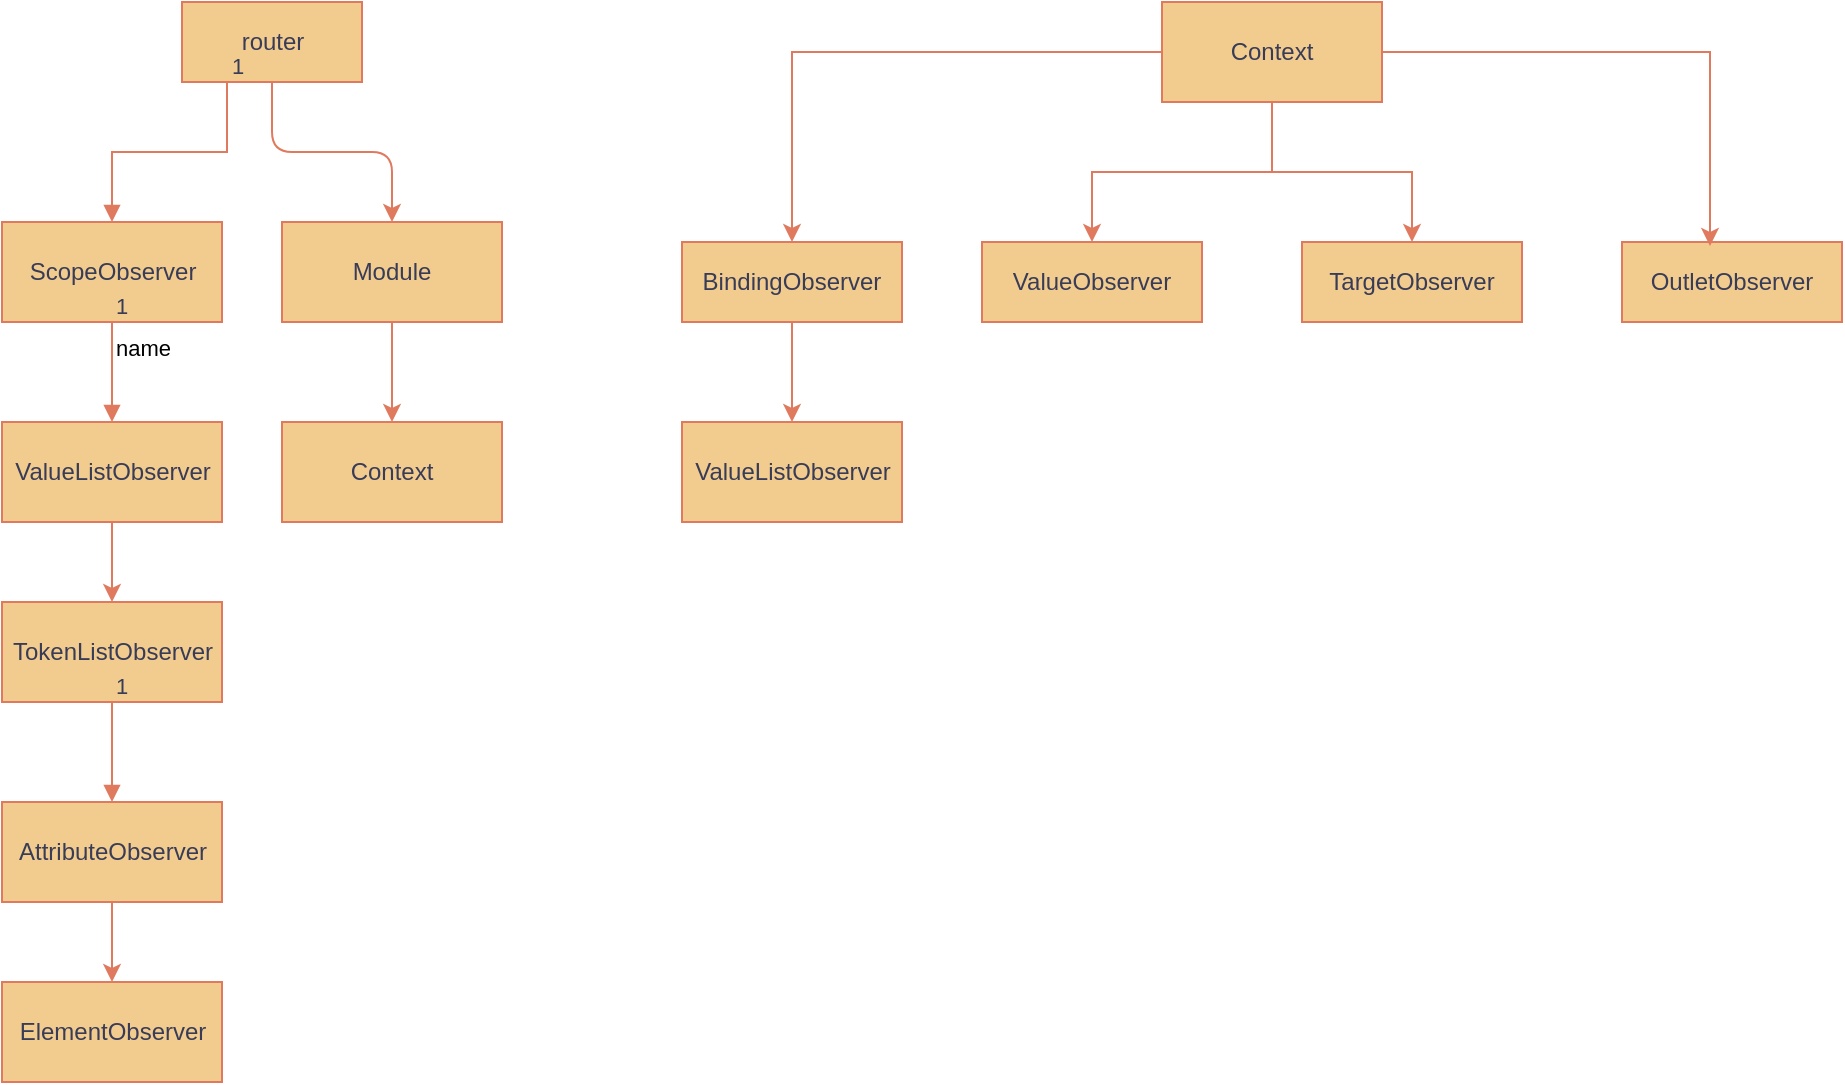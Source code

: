 <mxfile version="24.1.0" type="device">
  <diagram id="lURAAuLJLIfmOtUlgGhc" name="第 1 页">
    <mxGraphModel dx="1434" dy="844" grid="1" gridSize="10" guides="1" tooltips="1" connect="1" arrows="1" fold="1" page="1" pageScale="1" pageWidth="3300" pageHeight="4681" math="0" shadow="0">
      <root>
        <mxCell id="0" />
        <mxCell id="1" parent="0" />
        <mxCell id="mPQFTUtHzDtWvEEzUeKg-48" value="" style="edgeStyle=orthogonalEdgeStyle;orthogonalLoop=1;jettySize=auto;html=1;labelBackgroundColor=none;strokeColor=#E07A5F;fontColor=default;" edge="1" parent="1" source="14" target="mPQFTUtHzDtWvEEzUeKg-47">
          <mxGeometry relative="1" as="geometry" />
        </mxCell>
        <mxCell id="14" value="router" style="html=1;rounded=0;labelBackgroundColor=none;fillColor=#F2CC8F;strokeColor=#E07A5F;fontColor=#393C56;" parent="1" vertex="1">
          <mxGeometry x="280" y="50" width="90" height="40" as="geometry" />
        </mxCell>
        <mxCell id="15" value="ScopeObserver" style="html=1;rounded=0;labelBackgroundColor=none;fillColor=#F2CC8F;strokeColor=#E07A5F;fontColor=#393C56;" parent="1" vertex="1">
          <mxGeometry x="190" y="160" width="110" height="50" as="geometry" />
        </mxCell>
        <mxCell id="mPQFTUtHzDtWvEEzUeKg-39" value="" style="edgeStyle=orthogonalEdgeStyle;orthogonalLoop=1;jettySize=auto;html=1;labelBackgroundColor=none;strokeColor=#E07A5F;fontColor=default;" edge="1" parent="1" source="mPQFTUtHzDtWvEEzUeKg-19" target="mPQFTUtHzDtWvEEzUeKg-33">
          <mxGeometry relative="1" as="geometry" />
        </mxCell>
        <mxCell id="mPQFTUtHzDtWvEEzUeKg-19" value="ValueListObserver" style="html=1;rounded=0;labelBackgroundColor=none;fillColor=#F2CC8F;strokeColor=#E07A5F;fontColor=#393C56;" vertex="1" parent="1">
          <mxGeometry x="190" y="260" width="110" height="50" as="geometry" />
        </mxCell>
        <mxCell id="mPQFTUtHzDtWvEEzUeKg-25" value="" style="endArrow=block;endFill=1;html=1;edgeStyle=orthogonalEdgeStyle;align=left;verticalAlign=top;rounded=0;exitX=0.25;exitY=1;exitDx=0;exitDy=0;entryX=0.5;entryY=0;entryDx=0;entryDy=0;curved=0;labelBackgroundColor=none;strokeColor=#E07A5F;fontColor=default;" edge="1" parent="1" source="14" target="15">
          <mxGeometry x="-1" relative="1" as="geometry">
            <mxPoint x="380" y="120" as="sourcePoint" />
            <mxPoint x="540" y="120" as="targetPoint" />
          </mxGeometry>
        </mxCell>
        <mxCell id="mPQFTUtHzDtWvEEzUeKg-26" value="1" style="edgeLabel;resizable=0;html=1;align=left;verticalAlign=bottom;rounded=0;labelBackgroundColor=none;fontColor=#393C56;" connectable="0" vertex="1" parent="mPQFTUtHzDtWvEEzUeKg-25">
          <mxGeometry x="-1" relative="1" as="geometry" />
        </mxCell>
        <mxCell id="mPQFTUtHzDtWvEEzUeKg-31" value="name" style="endArrow=block;endFill=1;html=1;edgeStyle=orthogonalEdgeStyle;align=left;verticalAlign=top;rounded=0;exitX=0.5;exitY=1;exitDx=0;exitDy=0;entryX=0.5;entryY=0;entryDx=0;entryDy=0;labelBackgroundColor=none;strokeColor=#E07A5F;fontColor=default;" edge="1" parent="1" source="15" target="mPQFTUtHzDtWvEEzUeKg-19">
          <mxGeometry x="-1" relative="1" as="geometry">
            <mxPoint x="650" y="430" as="sourcePoint" />
            <mxPoint x="810" y="430" as="targetPoint" />
          </mxGeometry>
        </mxCell>
        <mxCell id="mPQFTUtHzDtWvEEzUeKg-32" value="1" style="edgeLabel;resizable=0;html=1;align=left;verticalAlign=bottom;rounded=0;labelBackgroundColor=none;fontColor=#393C56;" connectable="0" vertex="1" parent="mPQFTUtHzDtWvEEzUeKg-31">
          <mxGeometry x="-1" relative="1" as="geometry" />
        </mxCell>
        <mxCell id="mPQFTUtHzDtWvEEzUeKg-33" value="TokenListObserver" style="html=1;rounded=0;labelBackgroundColor=none;fillColor=#F2CC8F;strokeColor=#E07A5F;fontColor=#393C56;" vertex="1" parent="1">
          <mxGeometry x="190" y="350" width="110" height="50" as="geometry" />
        </mxCell>
        <mxCell id="mPQFTUtHzDtWvEEzUeKg-44" value="" style="edgeStyle=orthogonalEdgeStyle;orthogonalLoop=1;jettySize=auto;html=1;labelBackgroundColor=none;strokeColor=#E07A5F;fontColor=default;" edge="1" parent="1" source="mPQFTUtHzDtWvEEzUeKg-34" target="mPQFTUtHzDtWvEEzUeKg-42">
          <mxGeometry relative="1" as="geometry" />
        </mxCell>
        <mxCell id="mPQFTUtHzDtWvEEzUeKg-34" value="AttributeObserver" style="html=1;rounded=0;labelBackgroundColor=none;fillColor=#F2CC8F;strokeColor=#E07A5F;fontColor=#393C56;" vertex="1" parent="1">
          <mxGeometry x="190" y="450" width="110" height="50" as="geometry" />
        </mxCell>
        <mxCell id="mPQFTUtHzDtWvEEzUeKg-35" value="&lt;div&gt;&lt;br&gt;&lt;/div&gt;&lt;div&gt;&lt;br&gt;&lt;/div&gt;" style="endArrow=block;endFill=1;html=1;edgeStyle=orthogonalEdgeStyle;align=left;verticalAlign=top;rounded=0;exitX=0.5;exitY=1;exitDx=0;exitDy=0;entryX=0.5;entryY=0;entryDx=0;entryDy=0;labelBackgroundColor=none;strokeColor=#E07A5F;fontColor=default;" edge="1" parent="1" source="mPQFTUtHzDtWvEEzUeKg-33" target="mPQFTUtHzDtWvEEzUeKg-34">
          <mxGeometry x="-1" relative="1" as="geometry">
            <mxPoint x="650" y="620" as="sourcePoint" />
            <mxPoint x="810" y="620" as="targetPoint" />
          </mxGeometry>
        </mxCell>
        <mxCell id="mPQFTUtHzDtWvEEzUeKg-36" value="1" style="edgeLabel;resizable=0;html=1;align=left;verticalAlign=bottom;rounded=0;labelBackgroundColor=none;fontColor=#393C56;" connectable="0" vertex="1" parent="mPQFTUtHzDtWvEEzUeKg-35">
          <mxGeometry x="-1" relative="1" as="geometry" />
        </mxCell>
        <mxCell id="mPQFTUtHzDtWvEEzUeKg-42" value="ElementObserver" style="html=1;rounded=0;labelBackgroundColor=none;fillColor=#F2CC8F;strokeColor=#E07A5F;fontColor=#393C56;" vertex="1" parent="1">
          <mxGeometry x="190" y="540" width="110" height="50" as="geometry" />
        </mxCell>
        <mxCell id="mPQFTUtHzDtWvEEzUeKg-73" value="" style="edgeStyle=orthogonalEdgeStyle;rounded=0;orthogonalLoop=1;jettySize=auto;html=1;strokeColor=#E07A5F;fontColor=#393C56;fillColor=#F2CC8F;" edge="1" parent="1" source="mPQFTUtHzDtWvEEzUeKg-47" target="mPQFTUtHzDtWvEEzUeKg-72">
          <mxGeometry relative="1" as="geometry" />
        </mxCell>
        <mxCell id="mPQFTUtHzDtWvEEzUeKg-47" value="Module" style="html=1;whiteSpace=wrap;labelBackgroundColor=none;fillColor=#F2CC8F;strokeColor=#E07A5F;fontColor=#393C56;" vertex="1" parent="1">
          <mxGeometry x="330" y="160" width="110" height="50" as="geometry" />
        </mxCell>
        <mxCell id="mPQFTUtHzDtWvEEzUeKg-67" style="edgeStyle=orthogonalEdgeStyle;rounded=0;orthogonalLoop=1;jettySize=auto;html=1;strokeColor=#E07A5F;fontColor=#393C56;fillColor=#F2CC8F;" edge="1" parent="1" source="mPQFTUtHzDtWvEEzUeKg-58" target="mPQFTUtHzDtWvEEzUeKg-61">
          <mxGeometry relative="1" as="geometry" />
        </mxCell>
        <mxCell id="mPQFTUtHzDtWvEEzUeKg-68" style="edgeStyle=orthogonalEdgeStyle;rounded=0;orthogonalLoop=1;jettySize=auto;html=1;strokeColor=#E07A5F;fontColor=#393C56;fillColor=#F2CC8F;" edge="1" parent="1" source="mPQFTUtHzDtWvEEzUeKg-58" target="mPQFTUtHzDtWvEEzUeKg-62">
          <mxGeometry relative="1" as="geometry" />
        </mxCell>
        <mxCell id="mPQFTUtHzDtWvEEzUeKg-70" style="edgeStyle=orthogonalEdgeStyle;rounded=0;orthogonalLoop=1;jettySize=auto;html=1;strokeColor=#E07A5F;fontColor=#393C56;fillColor=#F2CC8F;" edge="1" parent="1" source="mPQFTUtHzDtWvEEzUeKg-58" target="mPQFTUtHzDtWvEEzUeKg-60">
          <mxGeometry relative="1" as="geometry" />
        </mxCell>
        <mxCell id="mPQFTUtHzDtWvEEzUeKg-58" value="Context" style="html=1;whiteSpace=wrap;labelBackgroundColor=none;fillColor=#F2CC8F;strokeColor=#E07A5F;fontColor=#393C56;" vertex="1" parent="1">
          <mxGeometry x="770" y="50" width="110" height="50" as="geometry" />
        </mxCell>
        <mxCell id="mPQFTUtHzDtWvEEzUeKg-75" value="" style="edgeStyle=orthogonalEdgeStyle;rounded=0;orthogonalLoop=1;jettySize=auto;html=1;strokeColor=#E07A5F;fontColor=#393C56;fillColor=#F2CC8F;" edge="1" parent="1" source="mPQFTUtHzDtWvEEzUeKg-60" target="mPQFTUtHzDtWvEEzUeKg-74">
          <mxGeometry relative="1" as="geometry" />
        </mxCell>
        <mxCell id="mPQFTUtHzDtWvEEzUeKg-60" value="BindingObserver" style="html=1;whiteSpace=wrap;labelBackgroundColor=none;fillColor=#F2CC8F;strokeColor=#E07A5F;fontColor=#393C56;" vertex="1" parent="1">
          <mxGeometry x="530" y="170" width="110" height="40" as="geometry" />
        </mxCell>
        <mxCell id="mPQFTUtHzDtWvEEzUeKg-61" value="ValueObserver" style="html=1;whiteSpace=wrap;labelBackgroundColor=none;fillColor=#F2CC8F;strokeColor=#E07A5F;fontColor=#393C56;" vertex="1" parent="1">
          <mxGeometry x="680" y="170" width="110" height="40" as="geometry" />
        </mxCell>
        <mxCell id="mPQFTUtHzDtWvEEzUeKg-62" value="TargetObserver" style="html=1;whiteSpace=wrap;labelBackgroundColor=none;fillColor=#F2CC8F;strokeColor=#E07A5F;fontColor=#393C56;" vertex="1" parent="1">
          <mxGeometry x="840" y="170" width="110" height="40" as="geometry" />
        </mxCell>
        <mxCell id="mPQFTUtHzDtWvEEzUeKg-64" value="OutletObserver" style="html=1;whiteSpace=wrap;labelBackgroundColor=none;fillColor=#F2CC8F;strokeColor=#E07A5F;fontColor=#393C56;" vertex="1" parent="1">
          <mxGeometry x="1000" y="170" width="110" height="40" as="geometry" />
        </mxCell>
        <mxCell id="mPQFTUtHzDtWvEEzUeKg-71" style="edgeStyle=orthogonalEdgeStyle;rounded=0;orthogonalLoop=1;jettySize=auto;html=1;entryX=0.4;entryY=0.05;entryDx=0;entryDy=0;entryPerimeter=0;strokeColor=#E07A5F;fontColor=#393C56;fillColor=#F2CC8F;" edge="1" parent="1" source="mPQFTUtHzDtWvEEzUeKg-58" target="mPQFTUtHzDtWvEEzUeKg-64">
          <mxGeometry relative="1" as="geometry" />
        </mxCell>
        <mxCell id="mPQFTUtHzDtWvEEzUeKg-72" value="Context" style="html=1;whiteSpace=wrap;labelBackgroundColor=none;fillColor=#F2CC8F;strokeColor=#E07A5F;fontColor=#393C56;" vertex="1" parent="1">
          <mxGeometry x="330" y="260" width="110" height="50" as="geometry" />
        </mxCell>
        <mxCell id="mPQFTUtHzDtWvEEzUeKg-74" value="ValueListObserver" style="html=1;rounded=0;labelBackgroundColor=none;fillColor=#F2CC8F;strokeColor=#E07A5F;fontColor=#393C56;" vertex="1" parent="1">
          <mxGeometry x="530" y="260" width="110" height="50" as="geometry" />
        </mxCell>
      </root>
    </mxGraphModel>
  </diagram>
</mxfile>
